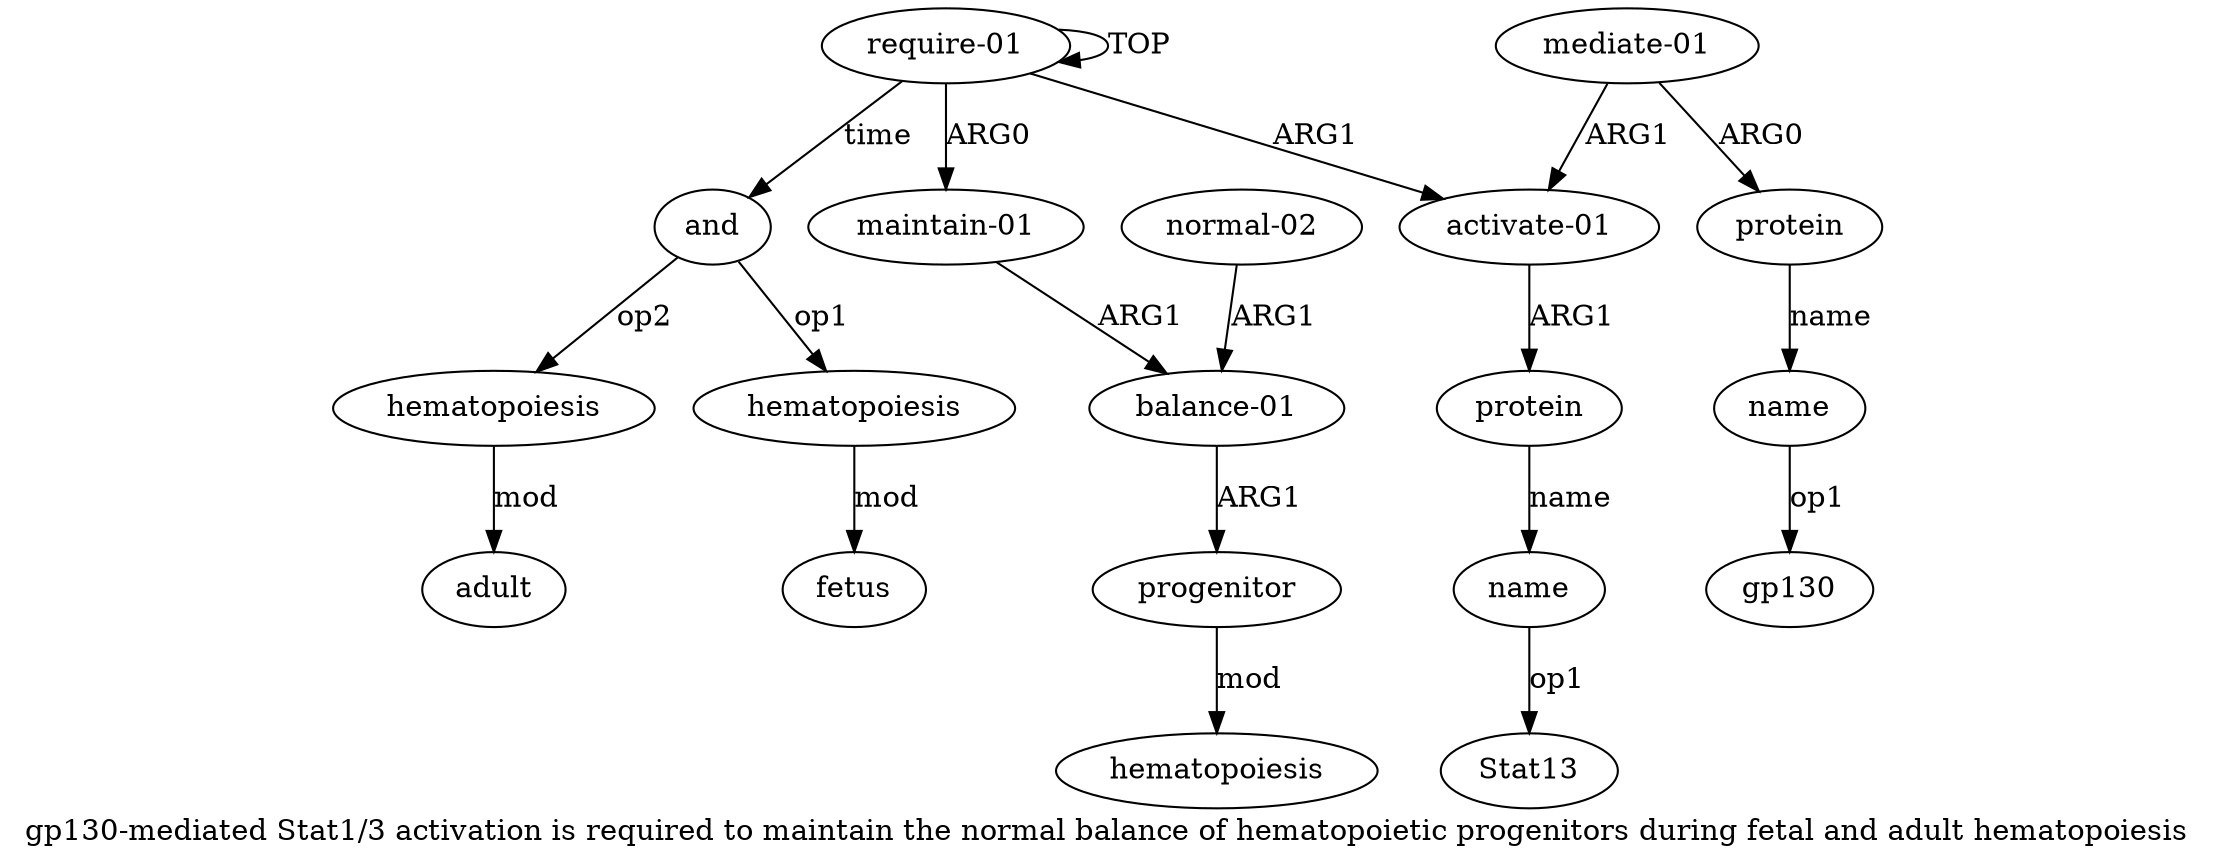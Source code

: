 digraph  {
	graph [label="gp130-mediated Stat1/3 activation is required to maintain the normal balance of hematopoietic progenitors during fetal and adult \
hematopoiesis"];
	node [label="\N"];
	a15	 [color=black,
		gold_ind=15,
		gold_label=hematopoiesis,
		label=hematopoiesis,
		test_ind=15,
		test_label=hematopoiesis];
	a16	 [color=black,
		gold_ind=16,
		gold_label=adult,
		label=adult,
		test_ind=16,
		test_label=adult];
	a15 -> a16 [key=0,
	color=black,
	gold_label=mod,
	label=mod,
	test_label=mod];
a14 [color=black,
	gold_ind=14,
	gold_label=fetus,
	label=fetus,
	test_ind=14,
	test_label=fetus];
a11 [color=black,
	gold_ind=11,
	gold_label=name,
	label=name,
	test_ind=11,
	test_label=name];
"a11 gp130" [color=black,
	gold_ind=-1,
	gold_label=gp130,
	label=gp130,
	test_ind=-1,
	test_label=gp130];
a11 -> "a11 gp130" [key=0,
color=black,
gold_label=op1,
label=op1,
test_label=op1];
a10 [color=black,
gold_ind=10,
gold_label=protein,
label=protein,
test_ind=10,
test_label=protein];
a10 -> a11 [key=0,
color=black,
gold_label=name,
label=name,
test_label=name];
a13 [color=black,
gold_ind=13,
gold_label=hematopoiesis,
label=hematopoiesis,
test_ind=13,
test_label=hematopoiesis];
a13 -> a14 [key=0,
color=black,
gold_label=mod,
label=mod,
test_label=mod];
a12 [color=black,
gold_ind=12,
gold_label=and,
label=and,
test_ind=12,
test_label=and];
a12 -> a15 [key=0,
color=black,
gold_label=op2,
label=op2,
test_label=op2];
a12 -> a13 [key=0,
color=black,
gold_label=op1,
label=op1,
test_label=op1];
"a8 Stat13" [color=black,
gold_ind=-1,
gold_label=Stat13,
label=Stat13,
test_ind=-1,
test_label=Stat13];
a1 [color=black,
gold_ind=1,
gold_label="maintain-01",
label="maintain-01",
test_ind=1,
test_label="maintain-01"];
a2 [color=black,
gold_ind=2,
gold_label="balance-01",
label="balance-01",
test_ind=2,
test_label="balance-01"];
a1 -> a2 [key=0,
color=black,
gold_label=ARG1,
label=ARG1,
test_label=ARG1];
a0 [color=black,
gold_ind=0,
gold_label="require-01",
label="require-01",
test_ind=0,
test_label="require-01"];
a0 -> a12 [key=0,
color=black,
gold_label=time,
label=time,
test_label=time];
a0 -> a1 [key=0,
color=black,
gold_label=ARG0,
label=ARG0,
test_label=ARG0];
a0 -> a0 [key=0,
color=black,
gold_label=TOP,
label=TOP,
test_label=TOP];
a6 [color=black,
gold_ind=6,
gold_label="activate-01",
label="activate-01",
test_ind=6,
test_label="activate-01"];
a0 -> a6 [key=0,
color=black,
gold_label=ARG1,
label=ARG1,
test_label=ARG1];
a3 [color=black,
gold_ind=3,
gold_label=progenitor,
label=progenitor,
test_ind=3,
test_label=progenitor];
a4 [color=black,
gold_ind=4,
gold_label=hematopoiesis,
label=hematopoiesis,
test_ind=4,
test_label=hematopoiesis];
a3 -> a4 [key=0,
color=black,
gold_label=mod,
label=mod,
test_label=mod];
a2 -> a3 [key=0,
color=black,
gold_label=ARG1,
label=ARG1,
test_label=ARG1];
a5 [color=black,
gold_ind=5,
gold_label="normal-02",
label="normal-02",
test_ind=5,
test_label="normal-02"];
a5 -> a2 [key=0,
color=black,
gold_label=ARG1,
label=ARG1,
test_label=ARG1];
a7 [color=black,
gold_ind=7,
gold_label=protein,
label=protein,
test_ind=7,
test_label=protein];
a8 [color=black,
gold_ind=8,
gold_label=name,
label=name,
test_ind=8,
test_label=name];
a7 -> a8 [key=0,
color=black,
gold_label=name,
label=name,
test_label=name];
a6 -> a7 [key=0,
color=black,
gold_label=ARG1,
label=ARG1,
test_label=ARG1];
a9 [color=black,
gold_ind=9,
gold_label="mediate-01",
label="mediate-01",
test_ind=9,
test_label="mediate-01"];
a9 -> a10 [key=0,
color=black,
gold_label=ARG0,
label=ARG0,
test_label=ARG0];
a9 -> a6 [key=0,
color=black,
gold_label=ARG1,
label=ARG1,
test_label=ARG1];
a8 -> "a8 Stat13" [key=0,
color=black,
gold_label=op1,
label=op1,
test_label=op1];
}
